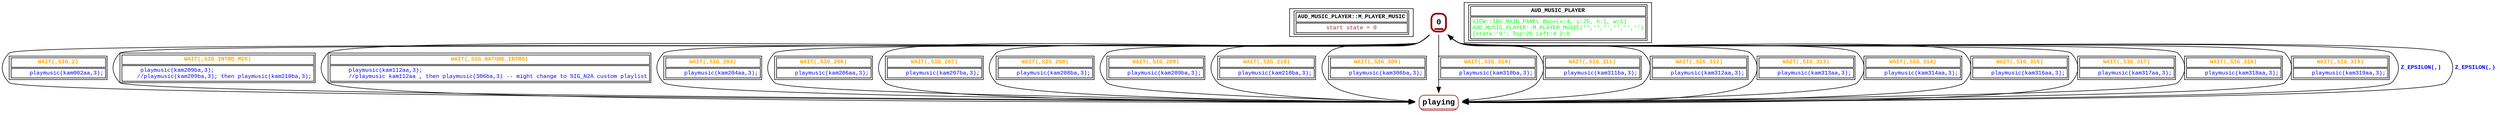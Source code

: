 digraph Automaton {
 fontname="Courier New"
	node [shape=oval, fontname="Courier New"];
	filename[shape = record, fontsize=10, label=< <table border="1"><tr><td><b>AUD_MUSIC_PLAYER::M_PLAYER_MUSIC<br align="left"/></b></td></tr>
<tr><td><font point-size="10" color ="brown">start state = 0<br align="left"/></font></td></tr></table>>
];
	0[shape = none, fontsize=14, label=< <table border="3" color="darkred" style="rounded"><tr><td sides="b"><b>0<br align="left"/></b></td></tr>
</table>>];
"0" -> "playing" [fontcolor=orange,fontsize=10,fontname="Courier New", label=< <table border="1"><tr><td><b>WAIT(,SIG_2)<br align="left"/></b></td></tr>
<tr><td><font point-size="10" color ="blue">     playmusic(kam002aa,3);<br align="left"/></font></td></tr></table>>
];
"0" -> "playing" [fontcolor=orange,fontsize=10,fontname="Courier New", label=< <table border="1"><tr><td><b>WAIT(,SIG_INTRO_MIX)<br align="left"/></b></td></tr>
<tr><td><font point-size="10" color ="blue">     playmusic(kam209ba,3);<br align="left"/>    //playmusic(kam209ba,3); then playmusic(kam210ba,3);<br align="left"/></font></td></tr></table>>
];
"0" -> "playing" [fontcolor=orange,fontsize=10,fontname="Courier New", label=< <table border="1"><tr><td><b>WAIT(,SIG_NATURE_INTRO)<br align="left"/></b></td></tr>
<tr><td><font point-size="10" color ="blue">     playmusic(kam112aa,3);<br align="left"/>     //playmusic kam112aa , then playmusic(306ba,3) -- might change to SIG_N2A custom playlist<br align="left"/></font></td></tr></table>>
];
"0" -> "playing" [fontcolor=orange,fontsize=10,fontname="Courier New", label=< <table border="1"><tr><td><b>WAIT(,SIG_204)<br align="left"/></b></td></tr>
<tr><td><font point-size="10" color ="blue">     playmusic(kam204aa,3);<br align="left"/></font></td></tr></table>>
];
"0" -> "playing" [fontcolor=orange,fontsize=10,fontname="Courier New", label=< <table border="1"><tr><td><b>WAIT(,SIG_206)<br align="left"/></b></td></tr>
<tr><td><font point-size="10" color ="blue">     playmusic(kam206aa,3);<br align="left"/></font></td></tr></table>>
];
"0" -> "playing" [fontcolor=orange,fontsize=10,fontname="Courier New", label=< <table border="1"><tr><td><b>WAIT(,SIG_207)<br align="left"/></b></td></tr>
<tr><td><font point-size="10" color ="blue">     playmusic(kam207ba,3);<br align="left"/></font></td></tr></table>>
];
"0" -> "playing" [fontcolor=orange,fontsize=10,fontname="Courier New", label=< <table border="1"><tr><td><b>WAIT(,SIG_208)<br align="left"/></b></td></tr>
<tr><td><font point-size="10" color ="blue">     playmusic(kam208ba,3);<br align="left"/></font></td></tr></table>>
];
"0" -> "playing" [fontcolor=orange,fontsize=10,fontname="Courier New", label=< <table border="1"><tr><td><b>WAIT(,SIG_209)<br align="left"/></b></td></tr>
<tr><td><font point-size="10" color ="blue">     playmusic(kam209ba,3);<br align="left"/></font></td></tr></table>>
];
"0" -> "playing" [fontcolor=orange,fontsize=10,fontname="Courier New", label=< <table border="1"><tr><td><b>WAIT(,SIG_210)<br align="left"/></b></td></tr>
<tr><td><font point-size="10" color ="blue">     playmusic(kam210ba,3);<br align="left"/></font></td></tr></table>>
];
"0" -> "playing" [fontcolor=orange,fontsize=10,fontname="Courier New", label=< <table border="1"><tr><td><b>WAIT(,SIG_306)<br align="left"/></b></td></tr>
<tr><td><font point-size="10" color ="blue">     playmusic(kam306ba,3);<br align="left"/></font></td></tr></table>>
];
"0" -> "playing" [fontcolor=orange,fontsize=10,fontname="Courier New", label=< <table border="1"><tr><td><b>WAIT(,SIG_310)<br align="left"/></b></td></tr>
<tr><td><font point-size="10" color ="blue">     playmusic(kam310ba,3);<br align="left"/></font></td></tr></table>>
];
"0" -> "playing" [fontcolor=orange,fontsize=10,fontname="Courier New", label=< <table border="1"><tr><td><b>WAIT(,SIG_311)<br align="left"/></b></td></tr>
<tr><td><font point-size="10" color ="blue">     playmusic(kam311ba,3);<br align="left"/></font></td></tr></table>>
];
"0" -> "playing" [fontcolor=orange,fontsize=10,fontname="Courier New", label=< <table border="1"><tr><td><b>WAIT(,SIG_312)<br align="left"/></b></td></tr>
<tr><td><font point-size="10" color ="blue">     playmusic(kam312aa,3);<br align="left"/></font></td></tr></table>>
];
"0" -> "playing" [fontcolor=orange,fontsize=10,fontname="Courier New", label=< <table border="1"><tr><td><b>WAIT(,SIG_313)<br align="left"/></b></td></tr>
<tr><td><font point-size="10" color ="blue">     playmusic(kam313aa,3);<br align="left"/></font></td></tr></table>>
];
"0" -> "playing" [fontcolor=orange,fontsize=10,fontname="Courier New", label=< <table border="1"><tr><td><b>WAIT(,SIG_314)<br align="left"/></b></td></tr>
<tr><td><font point-size="10" color ="blue">     playmusic(kam314aa,3);<br align="left"/></font></td></tr></table>>
];
"0" -> "playing" [fontcolor=orange,fontsize=10,fontname="Courier New", label=< <table border="1"><tr><td><b>WAIT(,SIG_316)<br align="left"/></b></td></tr>
<tr><td><font point-size="10" color ="blue">     playmusic(kam316aa,3);<br align="left"/></font></td></tr></table>>
];
"0" -> "playing" [fontcolor=orange,fontsize=10,fontname="Courier New", label=< <table border="1"><tr><td><b>WAIT(,SIG_317)<br align="left"/></b></td></tr>
<tr><td><font point-size="10" color ="blue">     playmusic(kam317aa,3);<br align="left"/></font></td></tr></table>>
];
"0" -> "playing" [fontcolor=orange,fontsize=10,fontname="Courier New", label=< <table border="1"><tr><td><b>WAIT(,SIG_318)<br align="left"/></b></td></tr>
<tr><td><font point-size="10" color ="blue">     playmusic(kam318aa,3);<br align="left"/></font></td></tr></table>>
];
"0" -> "playing" [fontcolor=orange,fontsize=10,fontname="Courier New", label=< <table border="1"><tr><td><b>WAIT(,SIG_319)<br align="left"/></b></td></tr>
<tr><td><font point-size="10" color ="blue">     playmusic(kam319aa,3);<br align="left"/></font></td></tr></table>>
];
	playing[shape = none, fontsize=14, label=< <table border="1" color="darkred" style="rounded"><tr><td sides="b"><b>playing<br align="left"/></b></td></tr>
</table>>];
"playing" -> "0" [fontcolor=blue,fontsize=10,fontname="Courier New", label=< <table border="0"><tr><td><b>Z_EPSILON(,)<br align="left"/></b></td></tr>
</table>>
];
"playing" -> "0" [fontcolor=blue,fontsize=10,fontname="Courier New", label=< <table border="0"><tr><td><b>Z_EPSILON(,)<br align="left"/></b></td></tr>
</table>>
];
	status[shape = record, fontsize=10, label=< <table border="1"><tr><td><b>AUD_MUSIC_PLAYER<br align="left"/></b></td></tr>
<tr><td><font point-size="10" color ="green">VIEW::IDV_MAIN_PANEL @pos(x:4, y:25, h:1, w:1)<br align="left"/>AUD_MUSIC_PLAYER::M_PLAYER_MUSIC(&apos;&apos;,&apos;&apos;,&apos;&apos;,&apos;&apos;,&apos;&apos;,&apos;&apos;)<br align="left"/>			&#123;state:&apos;0&apos;: Top:25 Left:4 Z:0<br align="left"/></font></td></tr></table>>
];
}
